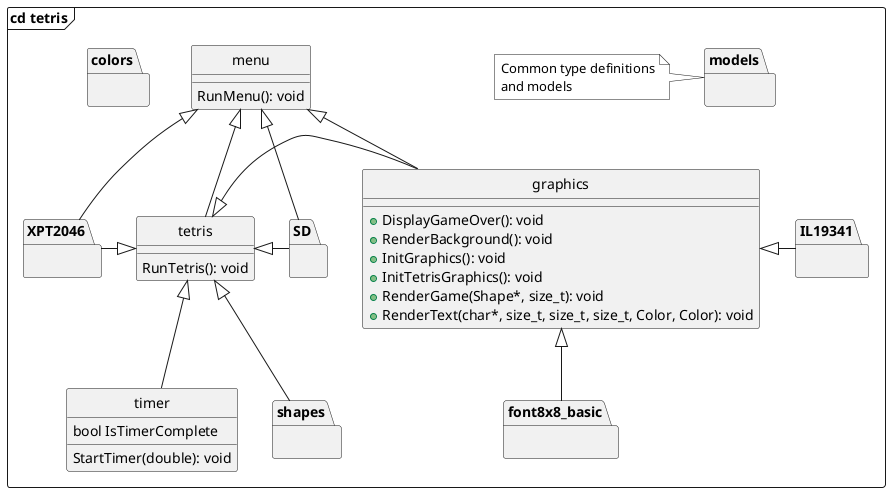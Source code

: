 @startuml
hide circle
top to bottom direction

frame "cd tetris" {
    package colors {}
    class graphics {
        + DisplayGameOver(): void
        + RenderBackground(): void
        + InitGraphics(): void
        + InitTetrisGraphics(): void
        + RenderGame(Shape*, size_t): void
        + RenderText(char*, size_t, size_t, size_t, Color, Color): void
    }
    package shapes {}
    class tetris {
        RunTetris(): void
    }
    class timer {
        bool IsTimerComplete
        StartTimer(double): void
    }
    class menu {
        RunMenu(): void
    }
    package font8x8_basic {}
    package IL19341 {}
    package XPT2046 {}
    package SD {}
    package models {}

    menu <|-- tetris
    menu <|-- graphics
    menu <|-- XPT2046
    menu <|-- SD
    tetris <|-- shapes
    tetris <|- graphics
    tetris <|- SD
    graphics <|-right- IL19341
    graphics <|-- font8x8_basic
    tetris <|-- timer
    tetris <|-left- XPT2046

    note left of models #ffffff
        Common type definitions
        and models
    end note
}
@enduml